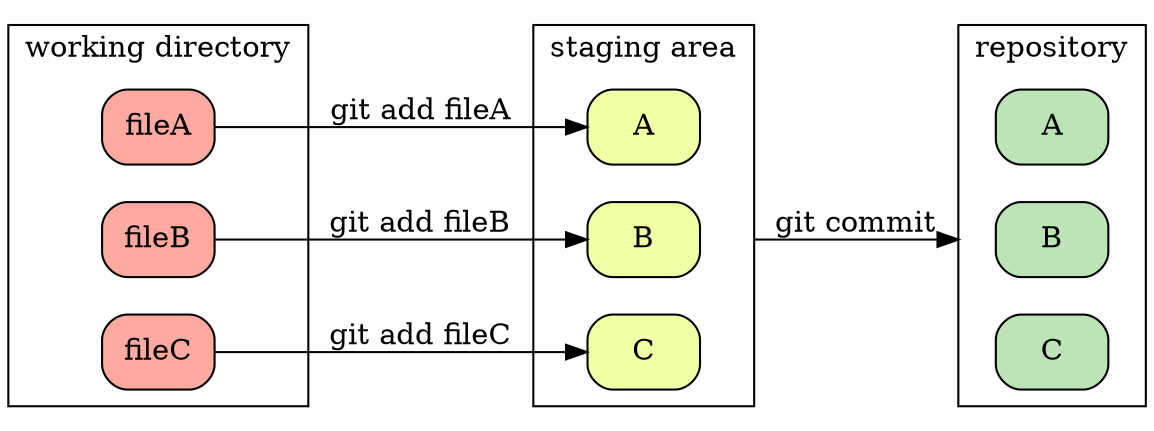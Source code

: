 digraph G {
    compound=true
    rankdir=LR
    node [shape=rect style="filled,rounded,filled"]
    subgraph cluster_workdir {
        node [fillcolor="#feaaa0"]
        label="working directory"
        fileA
        fileB
        fileC
    }

    subgraph cluster_index {
        node [fillcolor="#f1ffa7"]
        label="staging area"
        A
        B
        C
    }

    subgraph cluster_repo {
        node [fillcolor="#bee3b8"]
        label="repository"
        A_ [label=A]
        B_ [label=B]
        C_ [label=C]
    }
    fileA -> A [label="git add fileA"] 
    fileB -> B [label="git add fileB"]
    fileC -> C [label="git add fileC"]
    B -> B_ [ltail=cluster_index lhead=cluster_repo label="git commit"]
}
